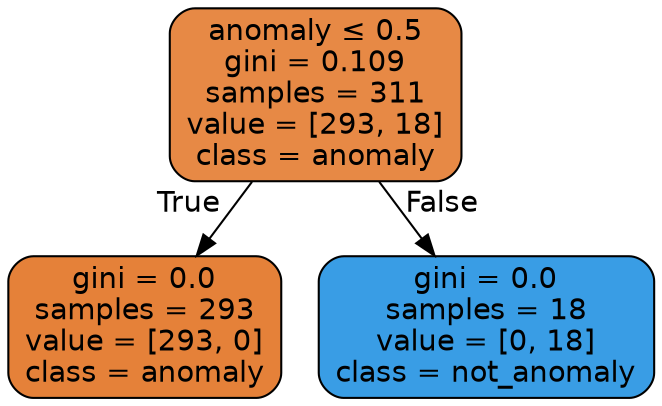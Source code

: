 digraph Tree {
node [shape=box, style="filled, rounded", color="black", fontname="helvetica"] ;
edge [fontname="helvetica"] ;
0 [label=<anomaly &le; 0.5<br/>gini = 0.109<br/>samples = 311<br/>value = [293, 18]<br/>class = anomaly>, fillcolor="#e78945"] ;
1 [label=<gini = 0.0<br/>samples = 293<br/>value = [293, 0]<br/>class = anomaly>, fillcolor="#e58139"] ;
0 -> 1 [labeldistance=2.5, labelangle=45, headlabel="True"] ;
2 [label=<gini = 0.0<br/>samples = 18<br/>value = [0, 18]<br/>class = not_anomaly>, fillcolor="#399de5"] ;
0 -> 2 [labeldistance=2.5, labelangle=-45, headlabel="False"] ;
}
